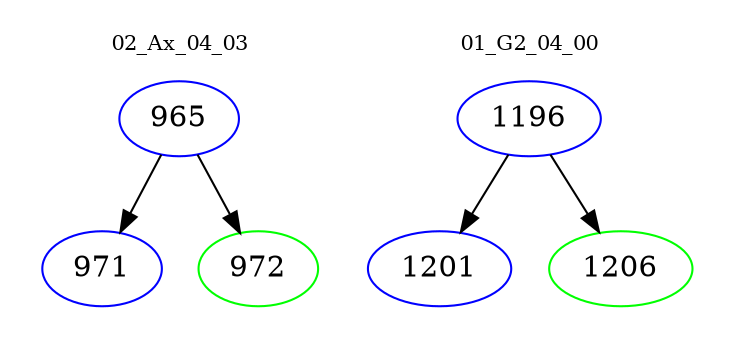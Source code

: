 digraph{
subgraph cluster_0 {
color = white
label = "02_Ax_04_03";
fontsize=10;
T0_965 [label="965", color="blue"]
T0_965 -> T0_971 [color="black"]
T0_971 [label="971", color="blue"]
T0_965 -> T0_972 [color="black"]
T0_972 [label="972", color="green"]
}
subgraph cluster_1 {
color = white
label = "01_G2_04_00";
fontsize=10;
T1_1196 [label="1196", color="blue"]
T1_1196 -> T1_1201 [color="black"]
T1_1201 [label="1201", color="blue"]
T1_1196 -> T1_1206 [color="black"]
T1_1206 [label="1206", color="green"]
}
}
